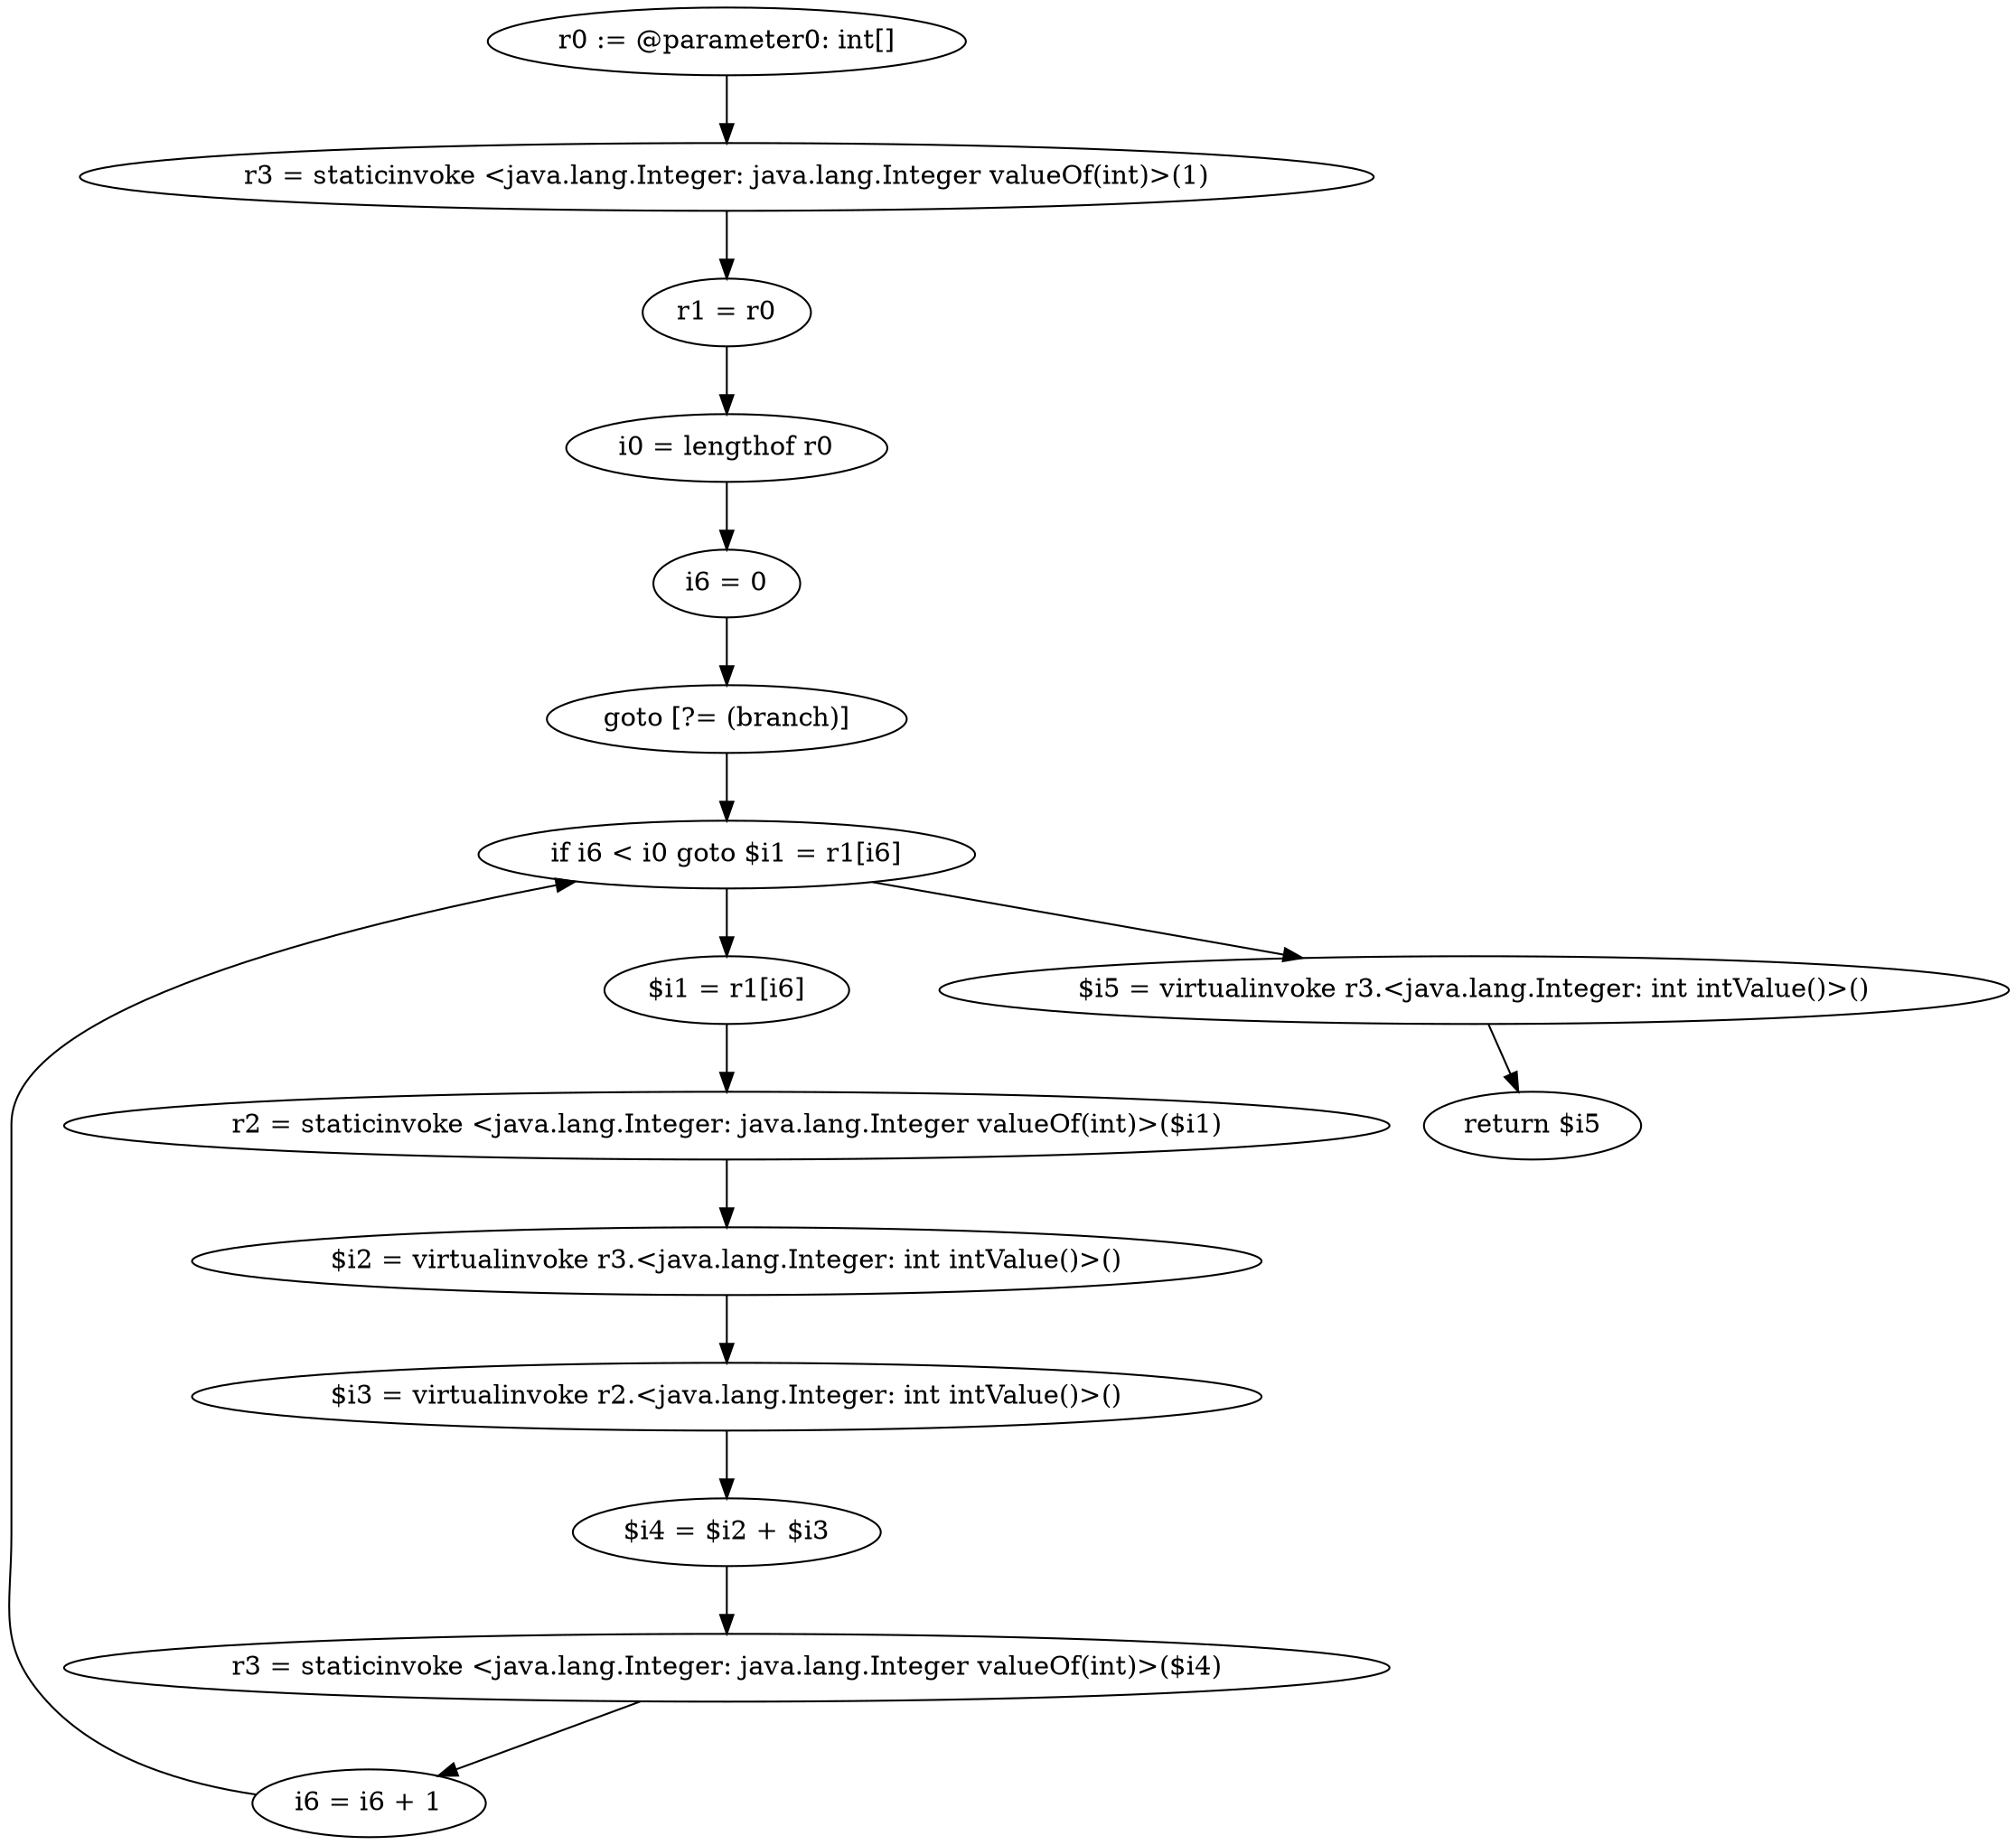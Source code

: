digraph "unitGraph" {
    "r0 := @parameter0: int[]"
    "r3 = staticinvoke <java.lang.Integer: java.lang.Integer valueOf(int)>(1)"
    "r1 = r0"
    "i0 = lengthof r0"
    "i6 = 0"
    "goto [?= (branch)]"
    "$i1 = r1[i6]"
    "r2 = staticinvoke <java.lang.Integer: java.lang.Integer valueOf(int)>($i1)"
    "$i2 = virtualinvoke r3.<java.lang.Integer: int intValue()>()"
    "$i3 = virtualinvoke r2.<java.lang.Integer: int intValue()>()"
    "$i4 = $i2 + $i3"
    "r3 = staticinvoke <java.lang.Integer: java.lang.Integer valueOf(int)>($i4)"
    "i6 = i6 + 1"
    "if i6 < i0 goto $i1 = r1[i6]"
    "$i5 = virtualinvoke r3.<java.lang.Integer: int intValue()>()"
    "return $i5"
    "r0 := @parameter0: int[]"->"r3 = staticinvoke <java.lang.Integer: java.lang.Integer valueOf(int)>(1)";
    "r3 = staticinvoke <java.lang.Integer: java.lang.Integer valueOf(int)>(1)"->"r1 = r0";
    "r1 = r0"->"i0 = lengthof r0";
    "i0 = lengthof r0"->"i6 = 0";
    "i6 = 0"->"goto [?= (branch)]";
    "goto [?= (branch)]"->"if i6 < i0 goto $i1 = r1[i6]";
    "$i1 = r1[i6]"->"r2 = staticinvoke <java.lang.Integer: java.lang.Integer valueOf(int)>($i1)";
    "r2 = staticinvoke <java.lang.Integer: java.lang.Integer valueOf(int)>($i1)"->"$i2 = virtualinvoke r3.<java.lang.Integer: int intValue()>()";
    "$i2 = virtualinvoke r3.<java.lang.Integer: int intValue()>()"->"$i3 = virtualinvoke r2.<java.lang.Integer: int intValue()>()";
    "$i3 = virtualinvoke r2.<java.lang.Integer: int intValue()>()"->"$i4 = $i2 + $i3";
    "$i4 = $i2 + $i3"->"r3 = staticinvoke <java.lang.Integer: java.lang.Integer valueOf(int)>($i4)";
    "r3 = staticinvoke <java.lang.Integer: java.lang.Integer valueOf(int)>($i4)"->"i6 = i6 + 1";
    "i6 = i6 + 1"->"if i6 < i0 goto $i1 = r1[i6]";
    "if i6 < i0 goto $i1 = r1[i6]"->"$i5 = virtualinvoke r3.<java.lang.Integer: int intValue()>()";
    "if i6 < i0 goto $i1 = r1[i6]"->"$i1 = r1[i6]";
    "$i5 = virtualinvoke r3.<java.lang.Integer: int intValue()>()"->"return $i5";
}
